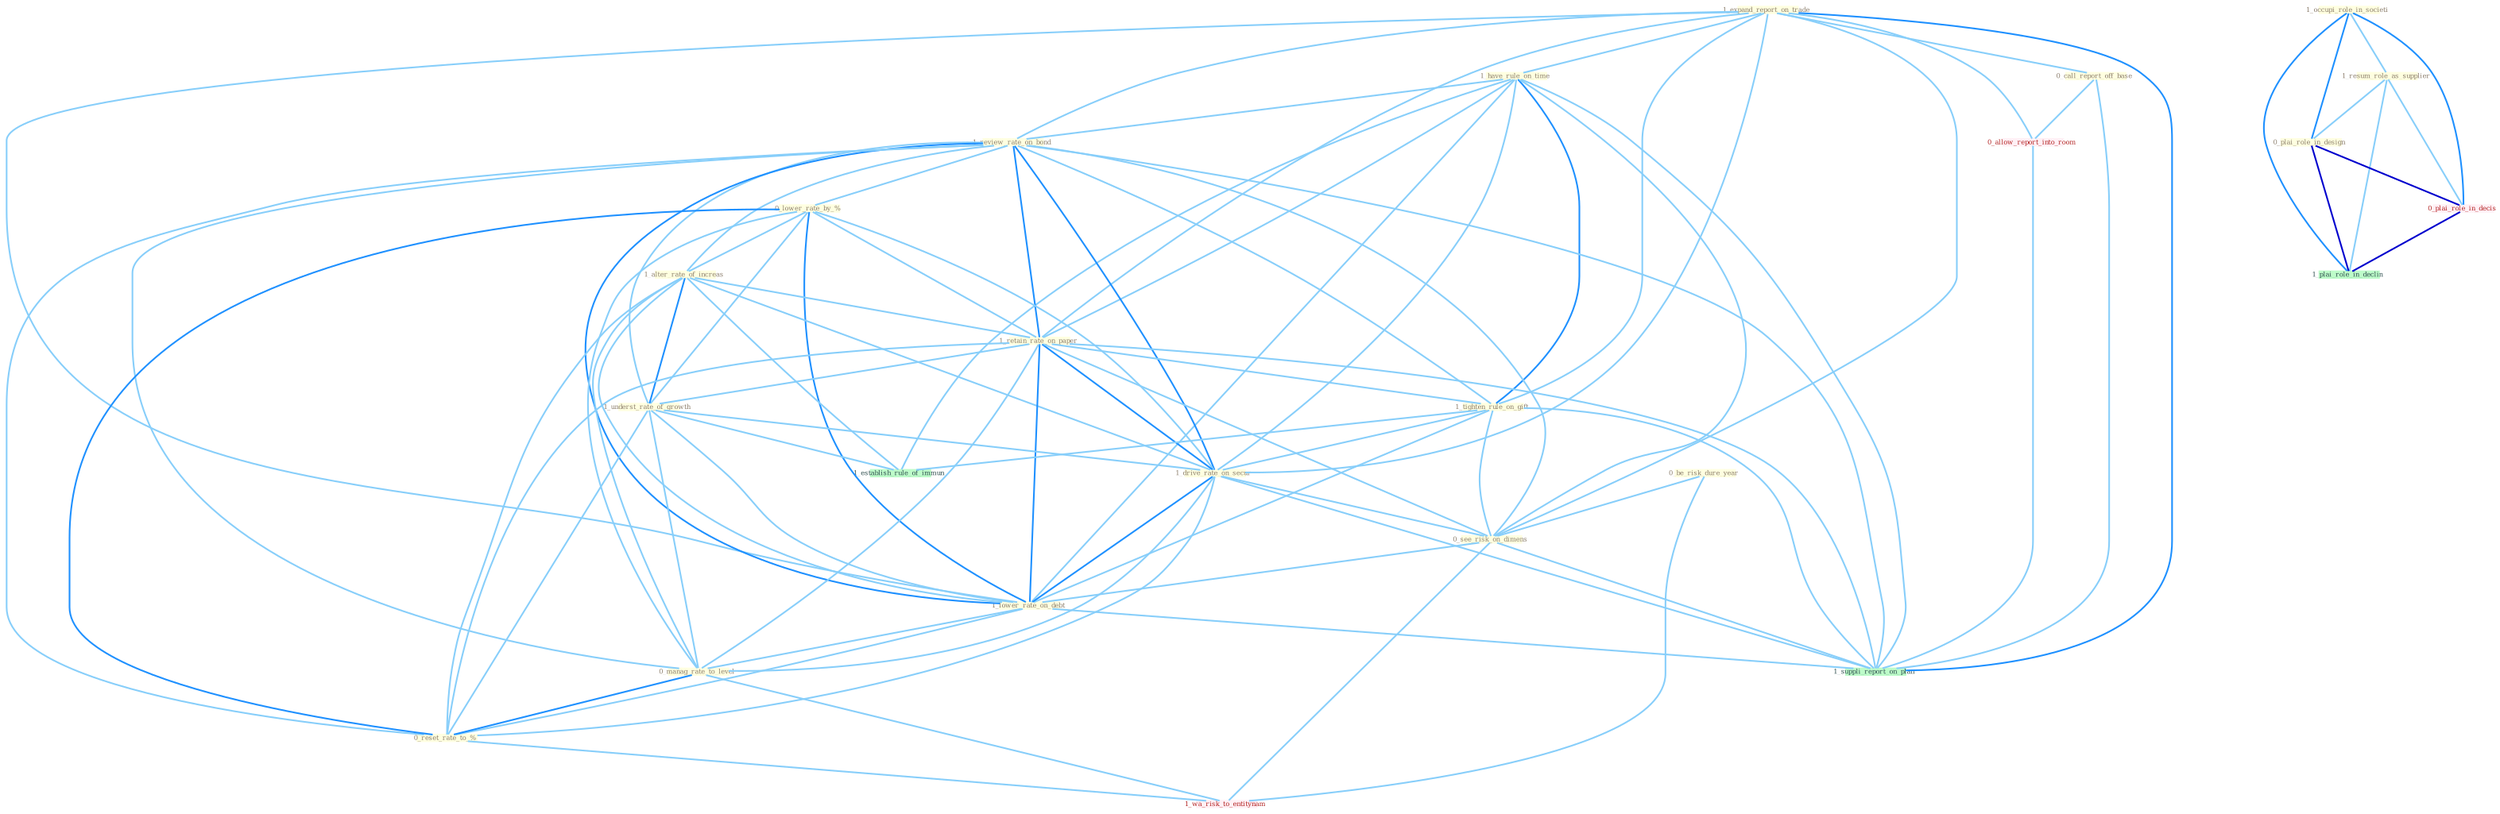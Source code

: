 Graph G{ 
    node
    [shape=polygon,style=filled,width=.5,height=.06,color="#BDFCC9",fixedsize=true,fontsize=4,
    fontcolor="#2f4f4f"];
    {node
    [color="#ffffe0", fontcolor="#8b7d6b"] "1_expand_report_on_trade " "1_have_rule_on_time " "1_occupi_role_in_societi " "1_review_rate_on_bond " "0_lower_rate_by_% " "1_alter_rate_of_increas " "1_retain_rate_on_paper " "1_resum_role_as_supplier " "0_be_risk_dure_year " "1_underst_rate_of_growth " "1_tighten_rule_on_gift " "1_drive_rate_on_secur " "0_call_report_off_base " "0_see_risk_on_dimens " "1_lower_rate_on_debt " "0_plai_role_in_design " "0_manag_rate_to_level " "0_reset_rate_to_% "}
{node [color="#fff0f5", fontcolor="#b22222"] "1_wa_risk_to_entitynam " "0_plai_role_in_decis " "0_allow_report_into_room "}
edge [color="#B0E2FF"];

	"1_expand_report_on_trade " -- "1_have_rule_on_time " [w="1", color="#87cefa" ];
	"1_expand_report_on_trade " -- "1_review_rate_on_bond " [w="1", color="#87cefa" ];
	"1_expand_report_on_trade " -- "1_retain_rate_on_paper " [w="1", color="#87cefa" ];
	"1_expand_report_on_trade " -- "1_tighten_rule_on_gift " [w="1", color="#87cefa" ];
	"1_expand_report_on_trade " -- "1_drive_rate_on_secur " [w="1", color="#87cefa" ];
	"1_expand_report_on_trade " -- "0_call_report_off_base " [w="1", color="#87cefa" ];
	"1_expand_report_on_trade " -- "0_see_risk_on_dimens " [w="1", color="#87cefa" ];
	"1_expand_report_on_trade " -- "1_lower_rate_on_debt " [w="1", color="#87cefa" ];
	"1_expand_report_on_trade " -- "0_allow_report_into_room " [w="1", color="#87cefa" ];
	"1_expand_report_on_trade " -- "1_suppli_report_on_plan " [w="2", color="#1e90ff" , len=0.8];
	"1_have_rule_on_time " -- "1_review_rate_on_bond " [w="1", color="#87cefa" ];
	"1_have_rule_on_time " -- "1_retain_rate_on_paper " [w="1", color="#87cefa" ];
	"1_have_rule_on_time " -- "1_tighten_rule_on_gift " [w="2", color="#1e90ff" , len=0.8];
	"1_have_rule_on_time " -- "1_drive_rate_on_secur " [w="1", color="#87cefa" ];
	"1_have_rule_on_time " -- "0_see_risk_on_dimens " [w="1", color="#87cefa" ];
	"1_have_rule_on_time " -- "1_lower_rate_on_debt " [w="1", color="#87cefa" ];
	"1_have_rule_on_time " -- "1_establish_rule_of_immun " [w="1", color="#87cefa" ];
	"1_have_rule_on_time " -- "1_suppli_report_on_plan " [w="1", color="#87cefa" ];
	"1_occupi_role_in_societi " -- "1_resum_role_as_supplier " [w="1", color="#87cefa" ];
	"1_occupi_role_in_societi " -- "0_plai_role_in_design " [w="2", color="#1e90ff" , len=0.8];
	"1_occupi_role_in_societi " -- "0_plai_role_in_decis " [w="2", color="#1e90ff" , len=0.8];
	"1_occupi_role_in_societi " -- "1_plai_role_in_declin " [w="2", color="#1e90ff" , len=0.8];
	"1_review_rate_on_bond " -- "0_lower_rate_by_% " [w="1", color="#87cefa" ];
	"1_review_rate_on_bond " -- "1_alter_rate_of_increas " [w="1", color="#87cefa" ];
	"1_review_rate_on_bond " -- "1_retain_rate_on_paper " [w="2", color="#1e90ff" , len=0.8];
	"1_review_rate_on_bond " -- "1_underst_rate_of_growth " [w="1", color="#87cefa" ];
	"1_review_rate_on_bond " -- "1_tighten_rule_on_gift " [w="1", color="#87cefa" ];
	"1_review_rate_on_bond " -- "1_drive_rate_on_secur " [w="2", color="#1e90ff" , len=0.8];
	"1_review_rate_on_bond " -- "0_see_risk_on_dimens " [w="1", color="#87cefa" ];
	"1_review_rate_on_bond " -- "1_lower_rate_on_debt " [w="2", color="#1e90ff" , len=0.8];
	"1_review_rate_on_bond " -- "0_manag_rate_to_level " [w="1", color="#87cefa" ];
	"1_review_rate_on_bond " -- "0_reset_rate_to_% " [w="1", color="#87cefa" ];
	"1_review_rate_on_bond " -- "1_suppli_report_on_plan " [w="1", color="#87cefa" ];
	"0_lower_rate_by_% " -- "1_alter_rate_of_increas " [w="1", color="#87cefa" ];
	"0_lower_rate_by_% " -- "1_retain_rate_on_paper " [w="1", color="#87cefa" ];
	"0_lower_rate_by_% " -- "1_underst_rate_of_growth " [w="1", color="#87cefa" ];
	"0_lower_rate_by_% " -- "1_drive_rate_on_secur " [w="1", color="#87cefa" ];
	"0_lower_rate_by_% " -- "1_lower_rate_on_debt " [w="2", color="#1e90ff" , len=0.8];
	"0_lower_rate_by_% " -- "0_manag_rate_to_level " [w="1", color="#87cefa" ];
	"0_lower_rate_by_% " -- "0_reset_rate_to_% " [w="2", color="#1e90ff" , len=0.8];
	"1_alter_rate_of_increas " -- "1_retain_rate_on_paper " [w="1", color="#87cefa" ];
	"1_alter_rate_of_increas " -- "1_underst_rate_of_growth " [w="2", color="#1e90ff" , len=0.8];
	"1_alter_rate_of_increas " -- "1_drive_rate_on_secur " [w="1", color="#87cefa" ];
	"1_alter_rate_of_increas " -- "1_lower_rate_on_debt " [w="1", color="#87cefa" ];
	"1_alter_rate_of_increas " -- "0_manag_rate_to_level " [w="1", color="#87cefa" ];
	"1_alter_rate_of_increas " -- "0_reset_rate_to_% " [w="1", color="#87cefa" ];
	"1_alter_rate_of_increas " -- "1_establish_rule_of_immun " [w="1", color="#87cefa" ];
	"1_retain_rate_on_paper " -- "1_underst_rate_of_growth " [w="1", color="#87cefa" ];
	"1_retain_rate_on_paper " -- "1_tighten_rule_on_gift " [w="1", color="#87cefa" ];
	"1_retain_rate_on_paper " -- "1_drive_rate_on_secur " [w="2", color="#1e90ff" , len=0.8];
	"1_retain_rate_on_paper " -- "0_see_risk_on_dimens " [w="1", color="#87cefa" ];
	"1_retain_rate_on_paper " -- "1_lower_rate_on_debt " [w="2", color="#1e90ff" , len=0.8];
	"1_retain_rate_on_paper " -- "0_manag_rate_to_level " [w="1", color="#87cefa" ];
	"1_retain_rate_on_paper " -- "0_reset_rate_to_% " [w="1", color="#87cefa" ];
	"1_retain_rate_on_paper " -- "1_suppli_report_on_plan " [w="1", color="#87cefa" ];
	"1_resum_role_as_supplier " -- "0_plai_role_in_design " [w="1", color="#87cefa" ];
	"1_resum_role_as_supplier " -- "0_plai_role_in_decis " [w="1", color="#87cefa" ];
	"1_resum_role_as_supplier " -- "1_plai_role_in_declin " [w="1", color="#87cefa" ];
	"0_be_risk_dure_year " -- "0_see_risk_on_dimens " [w="1", color="#87cefa" ];
	"0_be_risk_dure_year " -- "1_wa_risk_to_entitynam " [w="1", color="#87cefa" ];
	"1_underst_rate_of_growth " -- "1_drive_rate_on_secur " [w="1", color="#87cefa" ];
	"1_underst_rate_of_growth " -- "1_lower_rate_on_debt " [w="1", color="#87cefa" ];
	"1_underst_rate_of_growth " -- "0_manag_rate_to_level " [w="1", color="#87cefa" ];
	"1_underst_rate_of_growth " -- "0_reset_rate_to_% " [w="1", color="#87cefa" ];
	"1_underst_rate_of_growth " -- "1_establish_rule_of_immun " [w="1", color="#87cefa" ];
	"1_tighten_rule_on_gift " -- "1_drive_rate_on_secur " [w="1", color="#87cefa" ];
	"1_tighten_rule_on_gift " -- "0_see_risk_on_dimens " [w="1", color="#87cefa" ];
	"1_tighten_rule_on_gift " -- "1_lower_rate_on_debt " [w="1", color="#87cefa" ];
	"1_tighten_rule_on_gift " -- "1_establish_rule_of_immun " [w="1", color="#87cefa" ];
	"1_tighten_rule_on_gift " -- "1_suppli_report_on_plan " [w="1", color="#87cefa" ];
	"1_drive_rate_on_secur " -- "0_see_risk_on_dimens " [w="1", color="#87cefa" ];
	"1_drive_rate_on_secur " -- "1_lower_rate_on_debt " [w="2", color="#1e90ff" , len=0.8];
	"1_drive_rate_on_secur " -- "0_manag_rate_to_level " [w="1", color="#87cefa" ];
	"1_drive_rate_on_secur " -- "0_reset_rate_to_% " [w="1", color="#87cefa" ];
	"1_drive_rate_on_secur " -- "1_suppli_report_on_plan " [w="1", color="#87cefa" ];
	"0_call_report_off_base " -- "0_allow_report_into_room " [w="1", color="#87cefa" ];
	"0_call_report_off_base " -- "1_suppli_report_on_plan " [w="1", color="#87cefa" ];
	"0_see_risk_on_dimens " -- "1_lower_rate_on_debt " [w="1", color="#87cefa" ];
	"0_see_risk_on_dimens " -- "1_wa_risk_to_entitynam " [w="1", color="#87cefa" ];
	"0_see_risk_on_dimens " -- "1_suppli_report_on_plan " [w="1", color="#87cefa" ];
	"1_lower_rate_on_debt " -- "0_manag_rate_to_level " [w="1", color="#87cefa" ];
	"1_lower_rate_on_debt " -- "0_reset_rate_to_% " [w="1", color="#87cefa" ];
	"1_lower_rate_on_debt " -- "1_suppli_report_on_plan " [w="1", color="#87cefa" ];
	"0_plai_role_in_design " -- "0_plai_role_in_decis " [w="3", color="#0000cd" , len=0.6];
	"0_plai_role_in_design " -- "1_plai_role_in_declin " [w="3", color="#0000cd" , len=0.6];
	"0_manag_rate_to_level " -- "0_reset_rate_to_% " [w="2", color="#1e90ff" , len=0.8];
	"0_manag_rate_to_level " -- "1_wa_risk_to_entitynam " [w="1", color="#87cefa" ];
	"0_reset_rate_to_% " -- "1_wa_risk_to_entitynam " [w="1", color="#87cefa" ];
	"0_plai_role_in_decis " -- "1_plai_role_in_declin " [w="3", color="#0000cd" , len=0.6];
	"0_allow_report_into_room " -- "1_suppli_report_on_plan " [w="1", color="#87cefa" ];
}